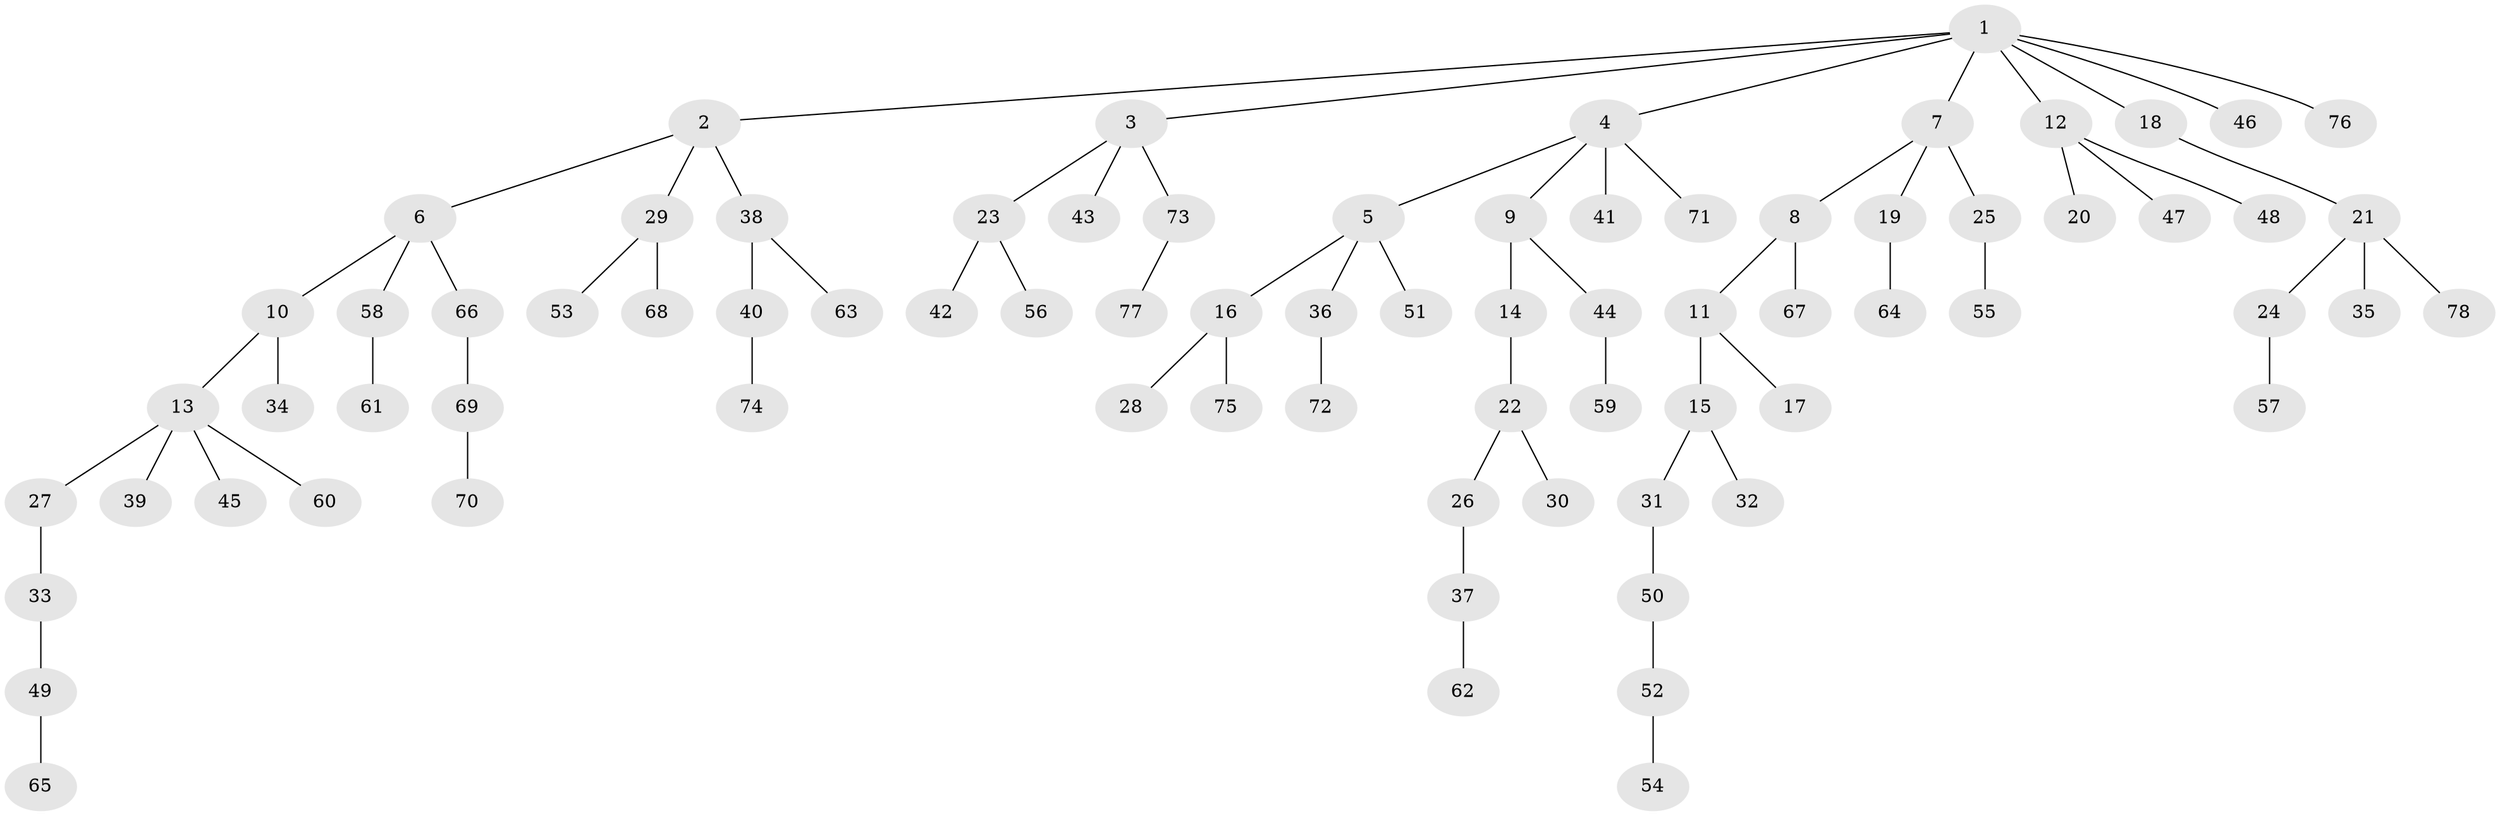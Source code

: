 // coarse degree distribution, {1: 0.5869565217391305, 2: 0.2826086956521739, 4: 0.08695652173913043, 3: 0.021739130434782608, 18: 0.021739130434782608}
// Generated by graph-tools (version 1.1) at 2025/55/03/04/25 21:55:58]
// undirected, 78 vertices, 77 edges
graph export_dot {
graph [start="1"]
  node [color=gray90,style=filled];
  1;
  2;
  3;
  4;
  5;
  6;
  7;
  8;
  9;
  10;
  11;
  12;
  13;
  14;
  15;
  16;
  17;
  18;
  19;
  20;
  21;
  22;
  23;
  24;
  25;
  26;
  27;
  28;
  29;
  30;
  31;
  32;
  33;
  34;
  35;
  36;
  37;
  38;
  39;
  40;
  41;
  42;
  43;
  44;
  45;
  46;
  47;
  48;
  49;
  50;
  51;
  52;
  53;
  54;
  55;
  56;
  57;
  58;
  59;
  60;
  61;
  62;
  63;
  64;
  65;
  66;
  67;
  68;
  69;
  70;
  71;
  72;
  73;
  74;
  75;
  76;
  77;
  78;
  1 -- 2;
  1 -- 3;
  1 -- 4;
  1 -- 7;
  1 -- 12;
  1 -- 18;
  1 -- 46;
  1 -- 76;
  2 -- 6;
  2 -- 29;
  2 -- 38;
  3 -- 23;
  3 -- 43;
  3 -- 73;
  4 -- 5;
  4 -- 9;
  4 -- 41;
  4 -- 71;
  5 -- 16;
  5 -- 36;
  5 -- 51;
  6 -- 10;
  6 -- 58;
  6 -- 66;
  7 -- 8;
  7 -- 19;
  7 -- 25;
  8 -- 11;
  8 -- 67;
  9 -- 14;
  9 -- 44;
  10 -- 13;
  10 -- 34;
  11 -- 15;
  11 -- 17;
  12 -- 20;
  12 -- 47;
  12 -- 48;
  13 -- 27;
  13 -- 39;
  13 -- 45;
  13 -- 60;
  14 -- 22;
  15 -- 31;
  15 -- 32;
  16 -- 28;
  16 -- 75;
  18 -- 21;
  19 -- 64;
  21 -- 24;
  21 -- 35;
  21 -- 78;
  22 -- 26;
  22 -- 30;
  23 -- 42;
  23 -- 56;
  24 -- 57;
  25 -- 55;
  26 -- 37;
  27 -- 33;
  29 -- 53;
  29 -- 68;
  31 -- 50;
  33 -- 49;
  36 -- 72;
  37 -- 62;
  38 -- 40;
  38 -- 63;
  40 -- 74;
  44 -- 59;
  49 -- 65;
  50 -- 52;
  52 -- 54;
  58 -- 61;
  66 -- 69;
  69 -- 70;
  73 -- 77;
}
